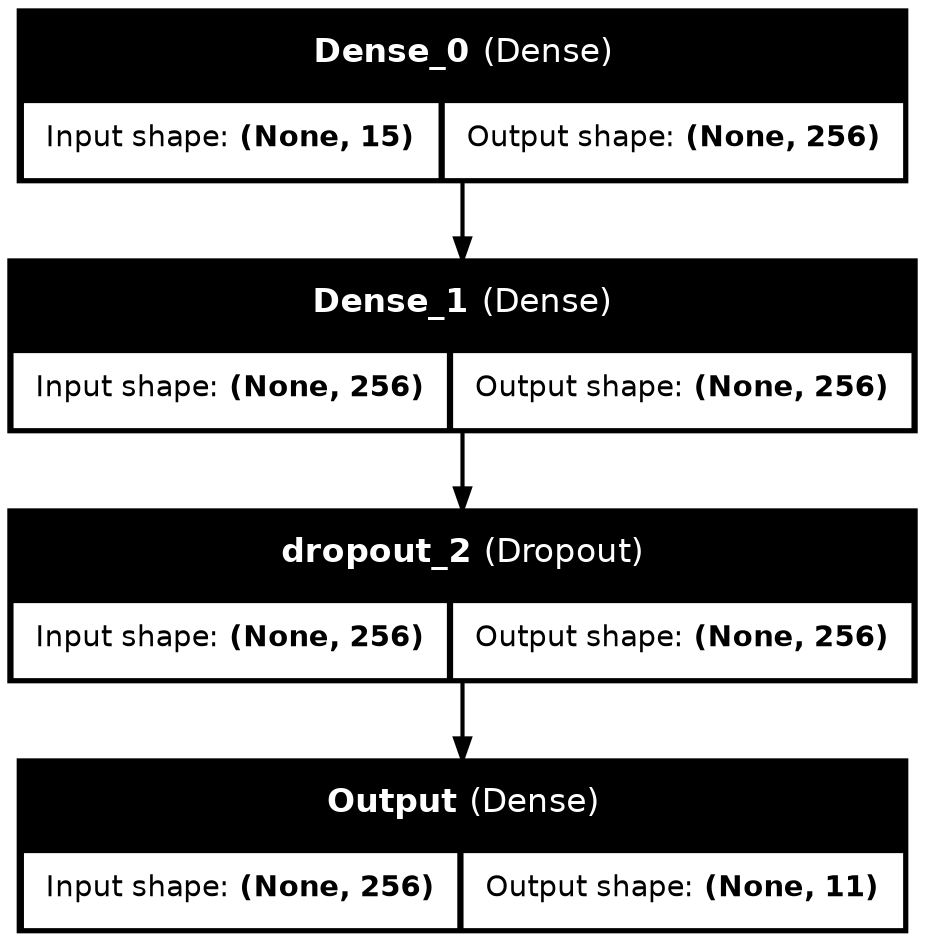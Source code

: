 digraph G {
concentrate=True;
dpi=200;
rankdir=TB;
splines=ortho;
node [shape=record];
13171460432 [border=0, fontname=Helvetica, label=<<table border="0" cellborder="1" bgcolor="black" cellpadding="10"><tr><td colspan="2" bgcolor="black"><font point-size="16" color="white"><b>Dense_0</b> (Dense)</font></td></tr><tr><td bgcolor="white"><font point-size="14">Input shape: <b>(None, 15)</b></font></td><td bgcolor="white"><font point-size="14">Output shape: <b>(None, 256)</b></font></td></tr></table>>, margin=0];
13171459376 [border=0, fontname=Helvetica, label=<<table border="0" cellborder="1" bgcolor="black" cellpadding="10"><tr><td colspan="2" bgcolor="black"><font point-size="16" color="white"><b>Dense_1</b> (Dense)</font></td></tr><tr><td bgcolor="white"><font point-size="14">Input shape: <b>(None, 256)</b></font></td><td bgcolor="white"><font point-size="14">Output shape: <b>(None, 256)</b></font></td></tr></table>>, margin=0];
13171470848 [border=0, fontname=Helvetica, label=<<table border="0" cellborder="1" bgcolor="black" cellpadding="10"><tr><td colspan="2" bgcolor="black"><font point-size="16" color="white"><b>dropout_2</b> (Dropout)</font></td></tr><tr><td bgcolor="white"><font point-size="14">Input shape: <b>(None, 256)</b></font></td><td bgcolor="white"><font point-size="14">Output shape: <b>(None, 256)</b></font></td></tr></table>>, margin=0];
13265008112 [border=0, fontname=Helvetica, label=<<table border="0" cellborder="1" bgcolor="black" cellpadding="10"><tr><td colspan="2" bgcolor="black"><font point-size="16" color="white"><b>Output</b> (Dense)</font></td></tr><tr><td bgcolor="white"><font point-size="14">Input shape: <b>(None, 256)</b></font></td><td bgcolor="white"><font point-size="14">Output shape: <b>(None, 11)</b></font></td></tr></table>>, margin=0];
13171460432 -> 13171459376  [penwidth=2];
13171459376 -> 13171470848  [penwidth=2];
13171470848 -> 13265008112  [penwidth=2];
}
